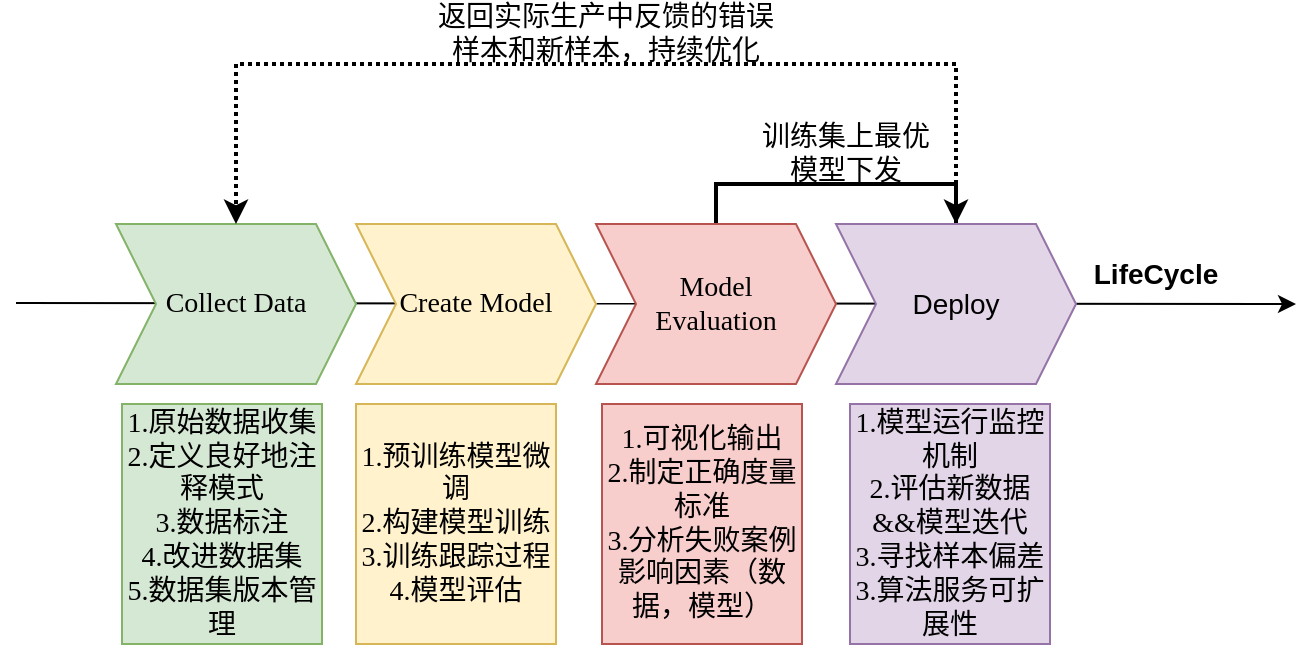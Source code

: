 <mxfile version="20.8.22" type="github">
  <diagram name="第 1 页" id="2yTEqHCldMi4QUYguqsw">
    <mxGraphModel dx="968" dy="522" grid="1" gridSize="10" guides="1" tooltips="1" connect="1" arrows="1" fold="1" page="1" pageScale="1" pageWidth="827" pageHeight="1169" math="0" shadow="0">
      <root>
        <mxCell id="0" />
        <mxCell id="1" parent="0" />
        <mxCell id="LQg2GFTGO8ufoFwHGwls-5" value="" style="endArrow=classic;html=1;rounded=0;" edge="1" parent="1">
          <mxGeometry width="50" height="50" relative="1" as="geometry">
            <mxPoint x="160" y="319.52" as="sourcePoint" />
            <mxPoint x="800" y="320" as="targetPoint" />
          </mxGeometry>
        </mxCell>
        <mxCell id="LQg2GFTGO8ufoFwHGwls-1" value="Collect Data" style="shape=step;perimeter=stepPerimeter;whiteSpace=wrap;html=1;fixedSize=1;fillColor=#d5e8d4;strokeColor=#82b366;fontFamily=Times New Roman;fontSize=14;" vertex="1" parent="1">
          <mxGeometry x="210" y="280" width="120" height="80" as="geometry" />
        </mxCell>
        <mxCell id="LQg2GFTGO8ufoFwHGwls-2" value="Create Model" style="shape=step;perimeter=stepPerimeter;whiteSpace=wrap;html=1;fixedSize=1;fillColor=#fff2cc;strokeColor=#d6b656;fontFamily=Times New Roman;fontSize=14;" vertex="1" parent="1">
          <mxGeometry x="330" y="280" width="120" height="80" as="geometry" />
        </mxCell>
        <mxCell id="LQg2GFTGO8ufoFwHGwls-14" style="edgeStyle=orthogonalEdgeStyle;rounded=0;orthogonalLoop=1;jettySize=auto;html=1;exitX=0.5;exitY=0;exitDx=0;exitDy=0;entryX=0.5;entryY=0;entryDx=0;entryDy=0;strokeWidth=2;fontFamily=Times New Roman;fontSize=14;" edge="1" parent="1" source="LQg2GFTGO8ufoFwHGwls-3" target="LQg2GFTGO8ufoFwHGwls-4">
          <mxGeometry relative="1" as="geometry" />
        </mxCell>
        <mxCell id="LQg2GFTGO8ufoFwHGwls-3" value="Model &lt;br&gt;Evaluation" style="shape=step;perimeter=stepPerimeter;whiteSpace=wrap;html=1;fixedSize=1;fillColor=#f8cecc;strokeColor=#b85450;fontFamily=Times New Roman;fontSize=14;" vertex="1" parent="1">
          <mxGeometry x="450" y="280" width="120" height="80" as="geometry" />
        </mxCell>
        <mxCell id="LQg2GFTGO8ufoFwHGwls-11" style="edgeStyle=orthogonalEdgeStyle;rounded=0;orthogonalLoop=1;jettySize=auto;html=1;exitX=0.5;exitY=0;exitDx=0;exitDy=0;entryX=0.5;entryY=0;entryDx=0;entryDy=0;fontFamily=Times New Roman;fontSize=14;dashed=1;dashPattern=1 1;strokeWidth=2;" edge="1" parent="1" source="LQg2GFTGO8ufoFwHGwls-4" target="LQg2GFTGO8ufoFwHGwls-1">
          <mxGeometry relative="1" as="geometry">
            <Array as="points">
              <mxPoint x="630" y="200" />
              <mxPoint x="270" y="200" />
            </Array>
          </mxGeometry>
        </mxCell>
        <mxCell id="LQg2GFTGO8ufoFwHGwls-4" value="Deploy" style="shape=step;perimeter=stepPerimeter;whiteSpace=wrap;html=1;fixedSize=1;fillColor=#e1d5e7;strokeColor=#9673a6;fontSize=14;" vertex="1" parent="1">
          <mxGeometry x="570" y="280" width="120" height="80" as="geometry" />
        </mxCell>
        <mxCell id="LQg2GFTGO8ufoFwHGwls-6" value="&lt;b&gt;&lt;font style=&quot;font-size: 14px;&quot;&gt;LifeCycle&lt;/font&gt;&lt;/b&gt;" style="text;html=1;strokeColor=none;fillColor=none;align=center;verticalAlign=middle;whiteSpace=wrap;rounded=0;" vertex="1" parent="1">
          <mxGeometry x="700" y="290" width="60" height="30" as="geometry" />
        </mxCell>
        <mxCell id="LQg2GFTGO8ufoFwHGwls-7" value="1.原始数据收集&lt;br&gt;2.定义良好地注释模式&lt;br&gt;3.数据标注&lt;br&gt;4.改进数据集&lt;br&gt;5.数据集版本管理" style="text;html=1;strokeColor=#82b366;fillColor=#d5e8d4;align=center;verticalAlign=middle;whiteSpace=wrap;rounded=0;fontSize=14;fontFamily=Times New Roman;" vertex="1" parent="1">
          <mxGeometry x="213" y="370" width="100" height="120" as="geometry" />
        </mxCell>
        <mxCell id="LQg2GFTGO8ufoFwHGwls-8" value="1.预训练模型微调&lt;br&gt;2.构建模型训练&lt;br&gt;3.训练跟踪过程4.模型评估" style="text;html=1;strokeColor=#d6b656;fillColor=#fff2cc;align=center;verticalAlign=middle;whiteSpace=wrap;rounded=0;fontSize=14;fontFamily=Times New Roman;" vertex="1" parent="1">
          <mxGeometry x="330" y="370" width="100" height="120" as="geometry" />
        </mxCell>
        <mxCell id="LQg2GFTGO8ufoFwHGwls-9" value="1.可视化输出&lt;br&gt;2.制定正确度量标准&lt;br&gt;3.分析失败案例影响因素（数据，模型）" style="text;html=1;strokeColor=#b85450;fillColor=#f8cecc;align=center;verticalAlign=middle;whiteSpace=wrap;rounded=0;fontSize=14;fontFamily=Times New Roman;" vertex="1" parent="1">
          <mxGeometry x="453" y="370" width="100" height="120" as="geometry" />
        </mxCell>
        <mxCell id="LQg2GFTGO8ufoFwHGwls-10" value="1.模型运行监控机制&lt;br&gt;2.评估新数据&amp;amp;&amp;amp;模型迭代&lt;br&gt;3.寻找样本偏差&lt;br&gt;3.算法服务可扩展性" style="text;html=1;strokeColor=#9673a6;fillColor=#e1d5e7;align=center;verticalAlign=middle;whiteSpace=wrap;rounded=0;fontSize=14;fontFamily=Times New Roman;" vertex="1" parent="1">
          <mxGeometry x="577" y="370" width="100" height="120" as="geometry" />
        </mxCell>
        <mxCell id="LQg2GFTGO8ufoFwHGwls-15" value="训练集上最优模型下发" style="text;html=1;strokeColor=none;fillColor=none;align=center;verticalAlign=middle;whiteSpace=wrap;rounded=0;fontSize=14;fontFamily=Times New Roman;" vertex="1" parent="1">
          <mxGeometry x="530" y="230" width="90" height="30" as="geometry" />
        </mxCell>
        <mxCell id="LQg2GFTGO8ufoFwHGwls-16" value="返回实际生产中反馈的错误样本和新样本，持续优化" style="text;html=1;strokeColor=none;fillColor=none;align=center;verticalAlign=middle;whiteSpace=wrap;rounded=0;fontSize=14;fontFamily=Times New Roman;" vertex="1" parent="1">
          <mxGeometry x="370" y="170" width="170" height="30" as="geometry" />
        </mxCell>
      </root>
    </mxGraphModel>
  </diagram>
</mxfile>
